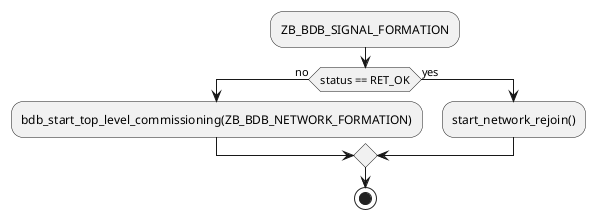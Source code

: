 @startuml

:ZB_BDB_SIGNAL_FORMATION;

if (status == RET_OK) then (no)
    :bdb_start_top_level_commissioning(ZB_BDB_NETWORK_FORMATION);
else (yes)
    :start_network_rejoin();
endif

stop

@enduml